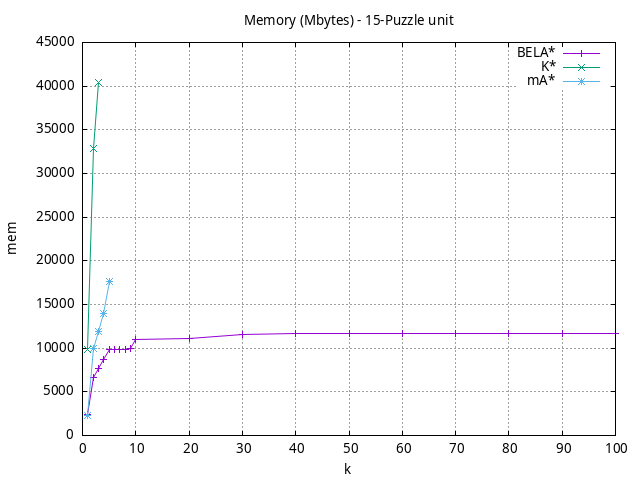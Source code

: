#!/usr/bin/gnuplot
# -*- coding: utf-8 -*-
#
# results/n-puzzle/unit/15/15puzzle.heuristic.mem.gnuplot
#
# Started on 12/09/2023 19:56:34
# Author: Carlos Linares López
set grid
set xlabel "k"
set ylabel "mem"

set title "Memory (Mbytes) - 15-Puzzle unit"

set terminal png enhanced font "Ariel,10"
set output '15puzzle.heuristic.mem.png'

plot "-" title "BELA*"      with linesp, "-" title "K*"      with linesp, "-" title "mA*"      with linesp

	1 2395.275
	2 6644.4
	3 7699.2
	4 8703.6
	5 9822.2
	6 9823.0
	7 9823.2
	8 9824.0
	9 9996.1
	10 10971.15
	20 11104.0
	30 11575.95
	40 11717.0
	50 11717.0
	60 11717.0
	70 11717.0
	80 11717.0
	90 11717.0
	100 11717.0
end
	1 9821.175
	2 32907.1
	3 40362.7
end
	1 2256.0
	2 10007.25
	3 11932.65
	4 13997.675
	5 17626.8
end
